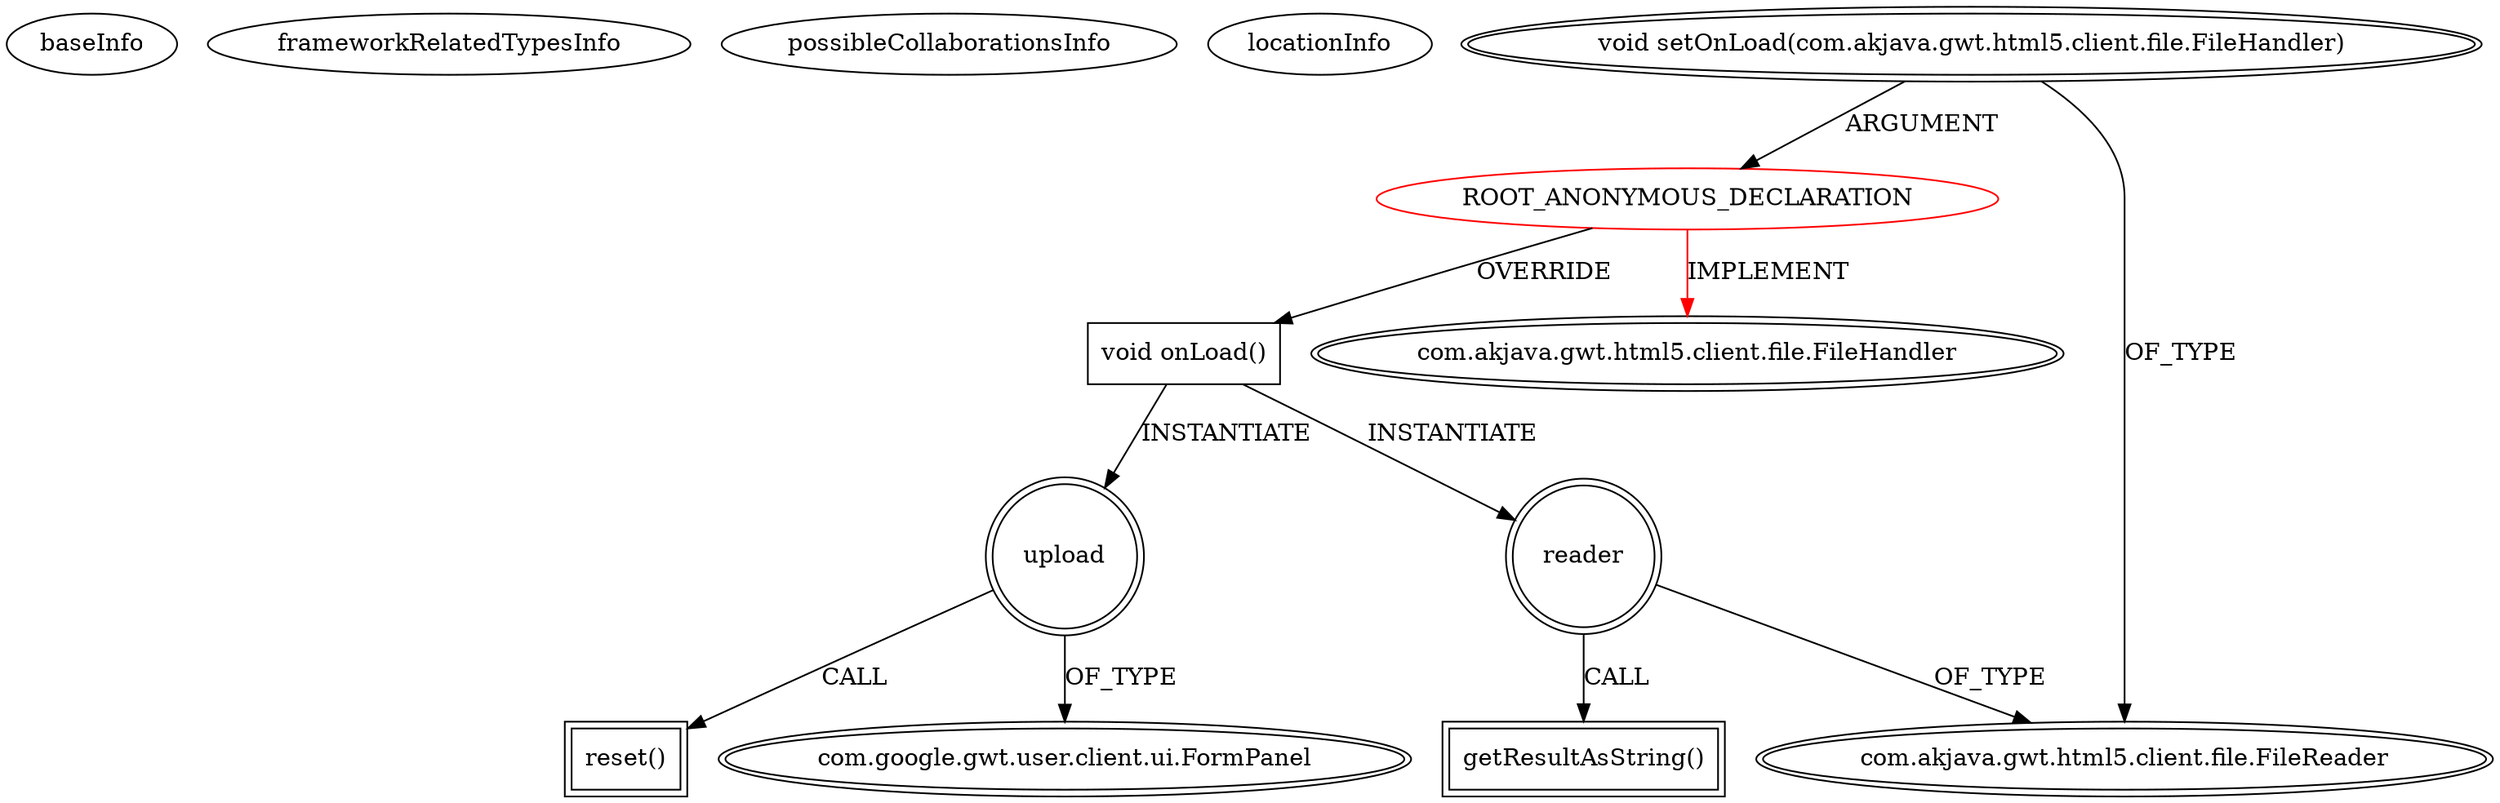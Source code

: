 digraph {
baseInfo[graphId=583,category="extension_graph",isAnonymous=true,possibleRelation=false]
frameworkRelatedTypesInfo[0="com.akjava.gwt.html5.client.file.FileHandler"]
possibleCollaborationsInfo[]
locationInfo[projectName="akjava-GWT-Hangouts",filePath="/akjava-GWT-Hangouts/GWT-Hangouts-master/apps/sound-player/src/com/akjava/gwt/hangout/soundplayer/client/ExtraTest.java",contextSignature="void onChange(com.google.gwt.event.dom.client.ChangeEvent)",graphId="583"]
0[label="ROOT_ANONYMOUS_DECLARATION",vertexType="ROOT_ANONYMOUS_DECLARATION",isFrameworkType=false,color=red]
1[label="com.akjava.gwt.html5.client.file.FileHandler",vertexType="FRAMEWORK_INTERFACE_TYPE",isFrameworkType=true,peripheries=2]
2[label="void setOnLoad(com.akjava.gwt.html5.client.file.FileHandler)",vertexType="OUTSIDE_CALL",isFrameworkType=true,peripheries=2]
3[label="com.akjava.gwt.html5.client.file.FileReader",vertexType="FRAMEWORK_CLASS_TYPE",isFrameworkType=true,peripheries=2]
4[label="void onLoad()",vertexType="OVERRIDING_METHOD_DECLARATION",isFrameworkType=false,shape=box]
5[label="reader",vertexType="VARIABLE_EXPRESION",isFrameworkType=true,peripheries=2,shape=circle]
6[label="getResultAsString()",vertexType="INSIDE_CALL",isFrameworkType=true,peripheries=2,shape=box]
8[label="upload",vertexType="VARIABLE_EXPRESION",isFrameworkType=true,peripheries=2,shape=circle]
10[label="com.google.gwt.user.client.ui.FormPanel",vertexType="FRAMEWORK_CLASS_TYPE",isFrameworkType=true,peripheries=2]
9[label="reset()",vertexType="INSIDE_CALL",isFrameworkType=true,peripheries=2,shape=box]
0->1[label="IMPLEMENT",color=red]
2->0[label="ARGUMENT"]
2->3[label="OF_TYPE"]
0->4[label="OVERRIDE"]
4->5[label="INSTANTIATE"]
5->3[label="OF_TYPE"]
5->6[label="CALL"]
4->8[label="INSTANTIATE"]
8->10[label="OF_TYPE"]
8->9[label="CALL"]
}

